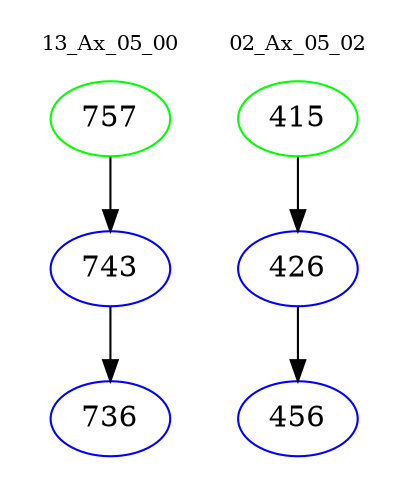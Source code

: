 digraph{
subgraph cluster_0 {
color = white
label = "13_Ax_05_00";
fontsize=10;
T0_757 [label="757", color="green"]
T0_757 -> T0_743 [color="black"]
T0_743 [label="743", color="blue"]
T0_743 -> T0_736 [color="black"]
T0_736 [label="736", color="blue"]
}
subgraph cluster_1 {
color = white
label = "02_Ax_05_02";
fontsize=10;
T1_415 [label="415", color="green"]
T1_415 -> T1_426 [color="black"]
T1_426 [label="426", color="blue"]
T1_426 -> T1_456 [color="black"]
T1_456 [label="456", color="blue"]
}
}
